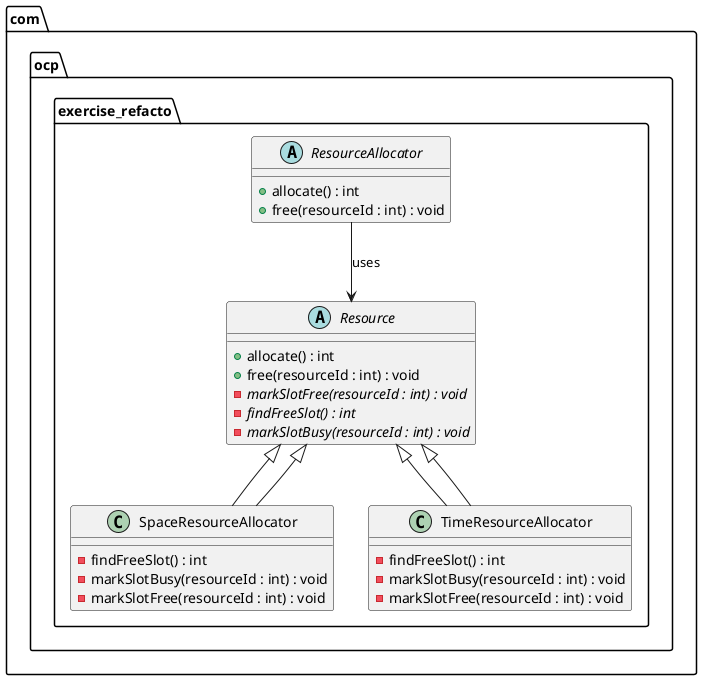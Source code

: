 @startuml
package com.ocp.exercise_refacto {

    abstract class Resource {
        +allocate() : int
        +free(resourceId : int) : void
        {abstract} -markSlotFree(resourceId : int) : void
        {abstract} -findFreeSlot() : int
        {abstract} -markSlotBusy(resourceId : int) : void
    }

    abstract class ResourceAllocator {
        +allocate() : int
        +free(resourceId : int) : void
    }

    class SpaceResourceAllocator extends Resource {
        -findFreeSlot() : int
        -markSlotBusy(resourceId : int) : void
        -markSlotFree(resourceId : int) : void
    }

    class TimeResourceAllocator extends Resource {
        -findFreeSlot() : int
        -markSlotBusy(resourceId : int) : void
        -markSlotFree(resourceId : int) : void
    }

   Resource <|-- TimeResourceAllocator
    Resource <|-- SpaceResourceAllocator
    ResourceAllocator --> Resource :uses
}
@enduml
